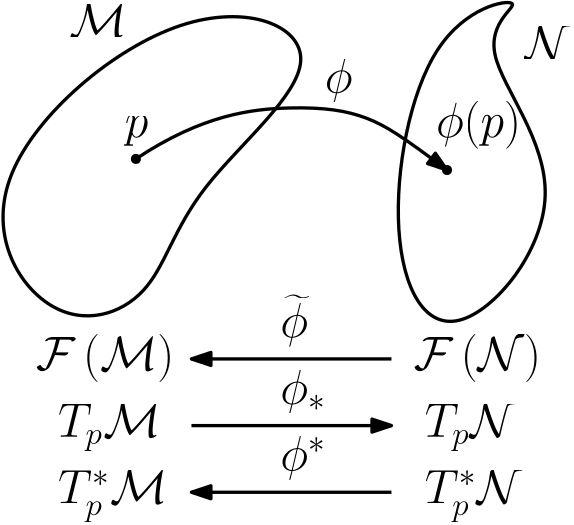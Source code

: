 <?xml version="1.0"?>
<!DOCTYPE ipe SYSTEM "ipe.dtd">
<ipe version="70206" creator="Ipe 7.2.7">
<info created="D:20180517225913" modified="D:20180517225913"/>
<ipestyle name="basic">
<symbol name="arrow/arc(spx)">
<path stroke="sym-stroke" fill="sym-stroke" pen="sym-pen">
0 0 m
-1 0.333 l
-1 -0.333 l
h
</path>
</symbol>
<symbol name="arrow/farc(spx)">
<path stroke="sym-stroke" fill="white" pen="sym-pen">
0 0 m
-1 0.333 l
-1 -0.333 l
h
</path>
</symbol>
<symbol name="arrow/ptarc(spx)">
<path stroke="sym-stroke" fill="sym-stroke" pen="sym-pen">
0 0 m
-1 0.333 l
-0.8 0 l
-1 -0.333 l
h
</path>
</symbol>
<symbol name="arrow/fptarc(spx)">
<path stroke="sym-stroke" fill="white" pen="sym-pen">
0 0 m
-1 0.333 l
-0.8 0 l
-1 -0.333 l
h
</path>
</symbol>
<symbol name="mark/circle(sx)" transformations="translations">
<path fill="sym-stroke">
0.6 0 0 0.6 0 0 e
0.4 0 0 0.4 0 0 e
</path>
</symbol>
<symbol name="mark/disk(sx)" transformations="translations">
<path fill="sym-stroke">
0.6 0 0 0.6 0 0 e
</path>
</symbol>
<symbol name="mark/fdisk(sfx)" transformations="translations">
<group>
<path fill="sym-fill">
0.5 0 0 0.5 0 0 e
</path>
<path fill="sym-stroke" fillrule="eofill">
0.6 0 0 0.6 0 0 e
0.4 0 0 0.4 0 0 e
</path>
</group>
</symbol>
<symbol name="mark/box(sx)" transformations="translations">
<path fill="sym-stroke" fillrule="eofill">
-0.6 -0.6 m
0.6 -0.6 l
0.6 0.6 l
-0.6 0.6 l
h
-0.4 -0.4 m
0.4 -0.4 l
0.4 0.4 l
-0.4 0.4 l
h
</path>
</symbol>
<symbol name="mark/square(sx)" transformations="translations">
<path fill="sym-stroke">
-0.6 -0.6 m
0.6 -0.6 l
0.6 0.6 l
-0.6 0.6 l
h
</path>
</symbol>
<symbol name="mark/fsquare(sfx)" transformations="translations">
<group>
<path fill="sym-fill">
-0.5 -0.5 m
0.5 -0.5 l
0.5 0.5 l
-0.5 0.5 l
h
</path>
<path fill="sym-stroke" fillrule="eofill">
-0.6 -0.6 m
0.6 -0.6 l
0.6 0.6 l
-0.6 0.6 l
h
-0.4 -0.4 m
0.4 -0.4 l
0.4 0.4 l
-0.4 0.4 l
h
</path>
</group>
</symbol>
<symbol name="mark/cross(sx)" transformations="translations">
<group>
<path fill="sym-stroke">
-0.43 -0.57 m
0.57 0.43 l
0.43 0.57 l
-0.57 -0.43 l
h
</path>
<path fill="sym-stroke">
-0.43 0.57 m
0.57 -0.43 l
0.43 -0.57 l
-0.57 0.43 l
h
</path>
</group>
</symbol>
<symbol name="arrow/fnormal(spx)">
<path stroke="sym-stroke" fill="white" pen="sym-pen">
0 0 m
-1 0.333 l
-1 -0.333 l
h
</path>
</symbol>
<symbol name="arrow/pointed(spx)">
<path stroke="sym-stroke" fill="sym-stroke" pen="sym-pen">
0 0 m
-1 0.333 l
-0.8 0 l
-1 -0.333 l
h
</path>
</symbol>
<symbol name="arrow/fpointed(spx)">
<path stroke="sym-stroke" fill="white" pen="sym-pen">
0 0 m
-1 0.333 l
-0.8 0 l
-1 -0.333 l
h
</path>
</symbol>
<symbol name="arrow/linear(spx)">
<path stroke="sym-stroke" pen="sym-pen">
-1 0.333 m
0 0 l
-1 -0.333 l
</path>
</symbol>
<symbol name="arrow/fdouble(spx)">
<path stroke="sym-stroke" fill="white" pen="sym-pen">
0 0 m
-1 0.333 l
-1 -0.333 l
h
-1 0 m
-2 0.333 l
-2 -0.333 l
h
</path>
</symbol>
<symbol name="arrow/double(spx)">
<path stroke="sym-stroke" fill="sym-stroke" pen="sym-pen">
0 0 m
-1 0.333 l
-1 -0.333 l
h
-1 0 m
-2 0.333 l
-2 -0.333 l
h
</path>
</symbol>
<pen name="heavier" value="0.8"/>
<pen name="fat" value="1.2"/>
<pen name="ultrafat" value="2"/>
<symbolsize name="large" value="5"/>
<symbolsize name="small" value="2"/>
<symbolsize name="tiny" value="1.1"/>
<arrowsize name="large" value="10"/>
<arrowsize name="small" value="5"/>
<arrowsize name="tiny" value="3"/>
<color name="red" value="1 0 0"/>
<color name="green" value="0 1 0"/>
<color name="blue" value="0 0 1"/>
<color name="yellow" value="1 1 0"/>
<color name="orange" value="1 0.647 0"/>
<color name="gold" value="1 0.843 0"/>
<color name="purple" value="0.627 0.125 0.941"/>
<color name="gray" value="0.745"/>
<color name="brown" value="0.647 0.165 0.165"/>
<color name="navy" value="0 0 0.502"/>
<color name="pink" value="1 0.753 0.796"/>
<color name="seagreen" value="0.18 0.545 0.341"/>
<color name="turquoise" value="0.251 0.878 0.816"/>
<color name="violet" value="0.933 0.51 0.933"/>
<color name="darkblue" value="0 0 0.545"/>
<color name="darkcyan" value="0 0.545 0.545"/>
<color name="darkgray" value="0.663"/>
<color name="darkgreen" value="0 0.392 0"/>
<color name="darkmagenta" value="0.545 0 0.545"/>
<color name="darkorange" value="1 0.549 0"/>
<color name="darkred" value="0.545 0 0"/>
<color name="lightblue" value="0.678 0.847 0.902"/>
<color name="lightcyan" value="0.878 1 1"/>
<color name="lightgray" value="0.827"/>
<color name="lightgreen" value="0.565 0.933 0.565"/>
<color name="lightyellow" value="1 1 0.878"/>
<dashstyle name="dashed" value="[4] 0"/>
<dashstyle name="dotted" value="[1 3] 0"/>
<dashstyle name="dash dotted" value="[4 2 1 2] 0"/>
<dashstyle name="dash dot dotted" value="[4 2 1 2 1 2] 0"/>
<textsize name="large" value="\large"/>
<textsize name="Large" value="\Large"/>
<textsize name="LARGE" value="\LARGE"/>
<textsize name="huge" value="\huge"/>
<textsize name="Huge" value="\Huge"/>
<textsize name="small" value="\small"/>
<textsize name="footnote" value="\footnotesize"/>
<textsize name="tiny" value="\tiny"/>
<textstyle name="center" begin="\begin{center}" end="\end{center}"/>
<textstyle name="itemize" begin="\begin{itemize}" end="\end{itemize}"/>
<textstyle name="item" begin="\begin{itemize}\item{}" end="\end{itemize}"/>
<gridsize name="4 pts" value="4"/>
<gridsize name="8 pts (~3 mm)" value="8"/>
<gridsize name="16 pts (~6 mm)" value="16"/>
<gridsize name="32 pts (~12 mm)" value="32"/>
<gridsize name="10 pts (~3.5 mm)" value="10"/>
<gridsize name="20 pts (~7 mm)" value="20"/>
<gridsize name="14 pts (~5 mm)" value="14"/>
<gridsize name="28 pts (~10 mm)" value="28"/>
<gridsize name="56 pts (~20 mm)" value="56"/>
<anglesize name="90 deg" value="90"/>
<anglesize name="60 deg" value="60"/>
<anglesize name="45 deg" value="45"/>
<anglesize name="30 deg" value="30"/>
<anglesize name="22.5 deg" value="22.5"/>
<opacity name="10%" value="0.1"/>
<opacity name="30%" value="0.3"/>
<opacity name="50%" value="0.5"/>
<opacity name="75%" value="0.75"/>
<tiling name="falling" angle="-60" step="4" width="1"/>
<tiling name="rising" angle="30" step="4" width="1"/>
</ipestyle>
<page>
<layer name="alpha"/>
<view layers="alpha" active="alpha"/>
<path layer="alpha" matrix="1 0 0 1 0 8" stroke="black" pen="fat">
192 688
200 728
264 780
204 804
120 732
152 676 u
</path>
<path matrix="1 0 0 1 -44 24" stroke="black" pen="fat">
376 784
332 776
316 692
340 648
392 712
344 768 u
</path>
<text matrix="1 0 0 1 32 24" transformations="translations" pos="128 768" stroke="black" type="label" width="20.674" height="11.764" depth="0" valign="baseline" size="LARGE" style="math">\mathcal{M}</text>
<text matrix="1 0 0 1 196 16" transformations="translations" pos="128 768" stroke="black" type="label" width="16.662" height="11.764" depth="0" valign="baseline" size="LARGE" style="math">\mathcal{N}</text>
<use name="mark/disk(sx)" pos="184 748" size="normal" stroke="black"/>
<text transformations="translations" pos="180 756" stroke="black" type="label" width="8.46" height="7.41" depth="3.35" valign="baseline" size="LARGE" style="math">p</text>
<use matrix="1 0 0 1 112 -4" name="mark/disk(sx)" pos="184 748" size="normal" stroke="black"/>
<text matrix="1 0 0 1 112 0" transformations="translations" pos="180 756" stroke="black" type="label" width="30.63" height="12.896" depth="4.29" valign="baseline" size="LARGE" style="math">\phi (p)</text>
<path stroke="black" pen="fat" arrow="normal/normal">
184 748 m
208 764
244 768
268 764
280 756
296 744 c
</path>
<text matrix="1 0 0 1 20 -96" transformations="translations" pos="128 768" stroke="black" type="label" width="49.819" height="12.896" depth="4.29" valign="baseline" size="LARGE" style="math">\mathcal{F}\left(\mathcal{M}\right)</text>
<text matrix="1 0 0 1 156 -96" transformations="translations" pos="128 768" stroke="black" type="label" width="45.807" height="12.896" depth="4.29" valign="baseline" size="LARGE" style="math">\mathcal{F}\left(\mathcal{N}\right)</text>
<path matrix="1 0 0 1 -4 8" stroke="black" pen="fat" rarrow="normal/normal">
208 668 m
280 668 l
</path>
<text matrix="1 0 0 1 28 -120" transformations="translations" pos="128 768" stroke="black" type="label" width="36.927" height="11.761" depth="4.91" valign="baseline" size="LARGE" style="math">T_p\mathcal{M}</text>
<path matrix="1 0 0 1 -4 -16" stroke="black" pen="fat" arrow="normal/normal">
208 668 m
280 668 l
</path>
<text matrix="1 0 0 1 160 -120" transformations="translations" pos="128 768" stroke="black" type="label" width="32.915" height="11.761" depth="4.91" valign="baseline" size="LARGE" style="math">T_p\mathcal{N}</text>
<text matrix="1 0 0 1 28 -144" transformations="translations" pos="128 768" stroke="black" type="label" width="39.371" height="11.81" depth="6.58" valign="baseline" size="LARGE" style="math">T^*_p\mathcal{M}</text>
<path matrix="1 0 0 1 -4 -40" stroke="black" pen="fat" rarrow="normal/normal">
208 668 m
280 668 l
</path>
<text matrix="1 0 0 1 160 -144" transformations="translations" pos="128 768" stroke="black" type="label" width="35.359" height="11.81" depth="6.58" valign="baseline" size="LARGE" style="math">T^*_p\mathcal{N}</text>
<text matrix="1 0 0 1 72 16" transformations="translations" pos="180 756" stroke="black" type="label" width="9.976" height="11.953" depth="3.35" valign="baseline" size="LARGE" style="math">\phi</text>
<text matrix="1 0 0 1 56 -96" transformations="translations" pos="180 756" stroke="black" type="label" width="16.452" height="11.953" depth="3.35" valign="baseline" size="LARGE" style="math">\phi_*</text>
<text matrix="1 0 0 1 56 -120" transformations="translations" pos="180 756" stroke="black" type="label" width="16.452" height="11.953" depth="3.35" valign="baseline" size="LARGE" style="math">\phi^*</text>
<text matrix="1 0 0 1 56 -72" transformations="translations" pos="180 756" stroke="black" type="label" width="9.976" height="15.135" depth="3.35" valign="baseline" size="LARGE" style="math">\widetilde{\phi}</text>
</page>
</ipe>
